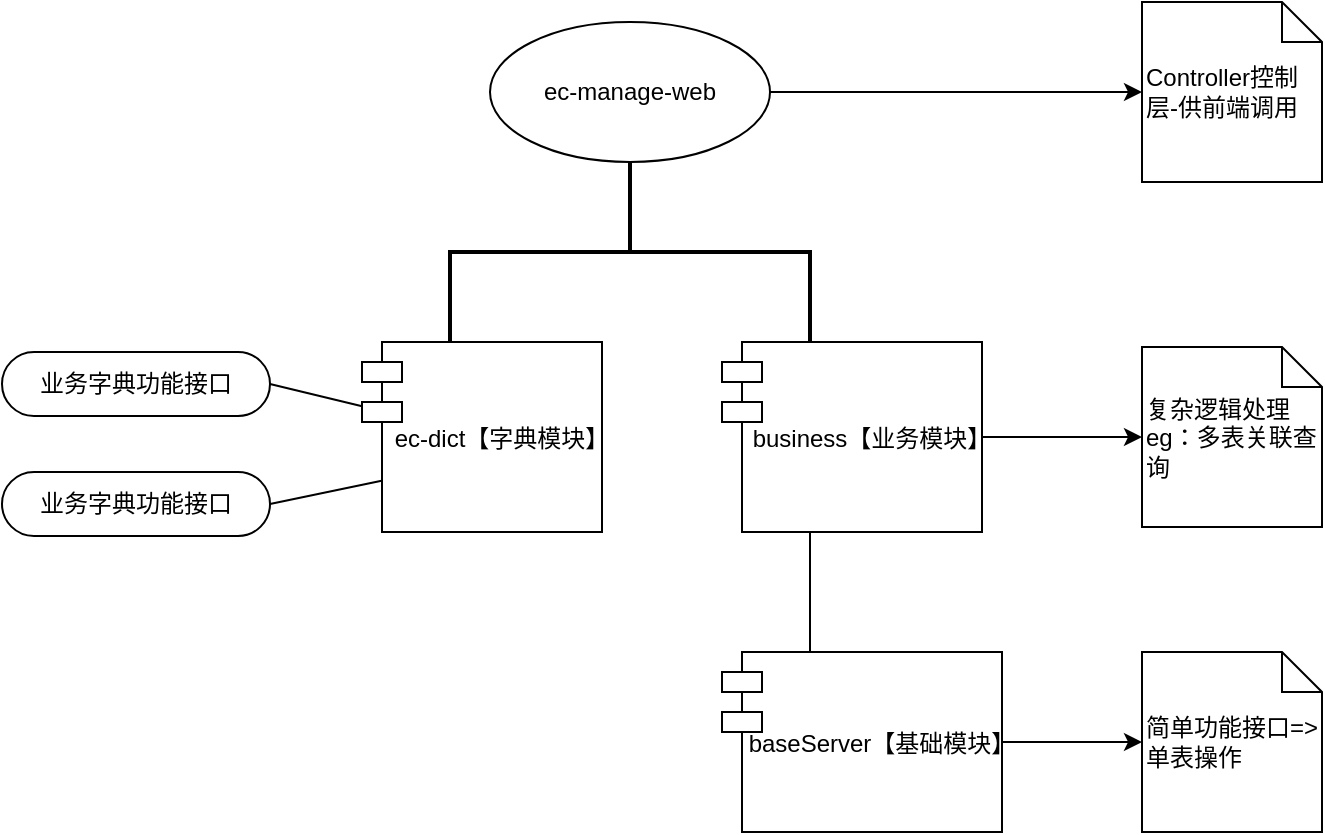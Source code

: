 <mxfile version="15.7.4" type="github">
  <diagram id="NUbeFStLYzgDWYR591D9" name="Page-1">
    <mxGraphModel dx="1422" dy="762" grid="1" gridSize="10" guides="1" tooltips="1" connect="1" arrows="1" fold="1" page="1" pageScale="1" pageWidth="827" pageHeight="1169" math="0" shadow="0">
      <root>
        <mxCell id="0" />
        <mxCell id="1" parent="0" />
        <mxCell id="ONrIjqLx-ytYppj2vQuP-6" value="" style="strokeWidth=2;html=1;shape=mxgraph.flowchart.annotation_2;align=left;labelPosition=right;pointerEvents=1;direction=south;" vertex="1" parent="1">
          <mxGeometry x="324" y="135" width="180" height="90" as="geometry" />
        </mxCell>
        <mxCell id="ONrIjqLx-ytYppj2vQuP-7" value="业务字典功能接口" style="whiteSpace=wrap;html=1;rounded=1;arcSize=50;align=center;verticalAlign=middle;strokeWidth=1;autosize=1;spacing=4;treeFolding=1;treeMoving=1;newEdgeStyle={&quot;edgeStyle&quot;:&quot;entityRelationEdgeStyle&quot;,&quot;startArrow&quot;:&quot;none&quot;,&quot;endArrow&quot;:&quot;none&quot;,&quot;segment&quot;:10,&quot;curved&quot;:1};direction=west;" vertex="1" parent="1">
          <mxGeometry x="100" y="230" width="134" height="32" as="geometry" />
        </mxCell>
        <mxCell id="ONrIjqLx-ytYppj2vQuP-9" value="业务字典功能接口" style="whiteSpace=wrap;html=1;rounded=1;arcSize=50;align=center;verticalAlign=middle;strokeWidth=1;autosize=1;spacing=4;treeFolding=1;treeMoving=1;newEdgeStyle={&quot;edgeStyle&quot;:&quot;entityRelationEdgeStyle&quot;,&quot;startArrow&quot;:&quot;none&quot;,&quot;endArrow&quot;:&quot;none&quot;,&quot;segment&quot;:10,&quot;curved&quot;:1};direction=west;" vertex="1" parent="1">
          <mxGeometry x="100" y="290" width="134" height="32" as="geometry" />
        </mxCell>
        <mxCell id="ONrIjqLx-ytYppj2vQuP-10" value="" style="endArrow=none;html=1;rounded=0;exitX=0;exitY=0.5;exitDx=0;exitDy=0;entryX=0;entryY=0;entryDx=0;entryDy=63.5;entryPerimeter=0;" edge="1" parent="1" source="ONrIjqLx-ytYppj2vQuP-9">
          <mxGeometry width="50" height="50" relative="1" as="geometry">
            <mxPoint x="390" y="410" as="sourcePoint" />
            <mxPoint x="294" y="293.5" as="targetPoint" />
          </mxGeometry>
        </mxCell>
        <mxCell id="ONrIjqLx-ytYppj2vQuP-12" value="" style="endArrow=none;html=1;rounded=0;exitX=0;exitY=0.5;exitDx=0;exitDy=0;entryX=0;entryY=0;entryDx=0;entryDy=30.5;entryPerimeter=0;" edge="1" parent="1" source="ONrIjqLx-ytYppj2vQuP-7">
          <mxGeometry width="50" height="50" relative="1" as="geometry">
            <mxPoint x="390" y="410" as="sourcePoint" />
            <mxPoint x="294" y="260.5" as="targetPoint" />
          </mxGeometry>
        </mxCell>
        <mxCell id="ONrIjqLx-ytYppj2vQuP-13" value="" style="endArrow=none;html=1;rounded=0;" edge="1" parent="1">
          <mxGeometry width="50" height="50" relative="1" as="geometry">
            <mxPoint x="504" y="380" as="sourcePoint" />
            <mxPoint x="504" y="310" as="targetPoint" />
          </mxGeometry>
        </mxCell>
        <mxCell id="ONrIjqLx-ytYppj2vQuP-15" value="ec-dict【字典模块】" style="shape=module;align=left;spacingLeft=20;align=center;verticalAlign=middle;" vertex="1" parent="1">
          <mxGeometry x="280" y="225" width="120" height="95" as="geometry" />
        </mxCell>
        <mxCell id="ONrIjqLx-ytYppj2vQuP-32" value="" style="edgeStyle=orthogonalEdgeStyle;rounded=0;orthogonalLoop=1;jettySize=auto;html=1;" edge="1" parent="1" source="ONrIjqLx-ytYppj2vQuP-17" target="ONrIjqLx-ytYppj2vQuP-24">
          <mxGeometry relative="1" as="geometry" />
        </mxCell>
        <mxCell id="ONrIjqLx-ytYppj2vQuP-17" value="business【业务模块】" style="shape=module;align=left;spacingLeft=20;align=center;verticalAlign=middle;" vertex="1" parent="1">
          <mxGeometry x="460" y="225" width="130" height="95" as="geometry" />
        </mxCell>
        <mxCell id="ONrIjqLx-ytYppj2vQuP-34" value="" style="edgeStyle=orthogonalEdgeStyle;rounded=0;orthogonalLoop=1;jettySize=auto;html=1;" edge="1" parent="1" source="ONrIjqLx-ytYppj2vQuP-19" target="ONrIjqLx-ytYppj2vQuP-25">
          <mxGeometry relative="1" as="geometry" />
        </mxCell>
        <mxCell id="ONrIjqLx-ytYppj2vQuP-19" value="baseServer【基础模块】" style="shape=module;align=left;spacingLeft=20;align=center;verticalAlign=middle;" vertex="1" parent="1">
          <mxGeometry x="460" y="380" width="140" height="90" as="geometry" />
        </mxCell>
        <mxCell id="ONrIjqLx-ytYppj2vQuP-24" value="复杂逻辑处理&lt;br&gt;eg：多表关联查询" style="shape=note;size=20;whiteSpace=wrap;html=1;align=left;verticalAlign=middle;" vertex="1" parent="1">
          <mxGeometry x="670" y="227.5" width="90" height="90" as="geometry" />
        </mxCell>
        <mxCell id="ONrIjqLx-ytYppj2vQuP-25" value="简单功能接口=&amp;gt;单表操作" style="shape=note;size=20;whiteSpace=wrap;html=1;align=left;verticalAlign=middle;" vertex="1" parent="1">
          <mxGeometry x="670" y="380" width="90" height="90" as="geometry" />
        </mxCell>
        <mxCell id="ONrIjqLx-ytYppj2vQuP-35" value="" style="edgeStyle=orthogonalEdgeStyle;rounded=0;orthogonalLoop=1;jettySize=auto;html=1;" edge="1" parent="1" source="ONrIjqLx-ytYppj2vQuP-29" target="ONrIjqLx-ytYppj2vQuP-30">
          <mxGeometry relative="1" as="geometry" />
        </mxCell>
        <mxCell id="ONrIjqLx-ytYppj2vQuP-29" value="ec-manage-web" style="ellipse;whiteSpace=wrap;html=1;align=center;" vertex="1" parent="1">
          <mxGeometry x="344" y="65" width="140" height="70" as="geometry" />
        </mxCell>
        <mxCell id="ONrIjqLx-ytYppj2vQuP-30" value="Controller控制层-供前端调用" style="shape=note;size=20;whiteSpace=wrap;html=1;align=left;verticalAlign=middle;" vertex="1" parent="1">
          <mxGeometry x="670" y="55" width="90" height="90" as="geometry" />
        </mxCell>
      </root>
    </mxGraphModel>
  </diagram>
</mxfile>
